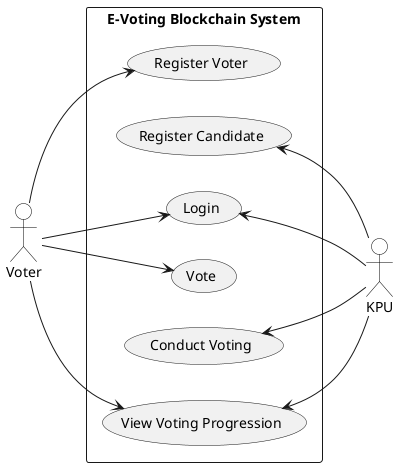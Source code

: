 @startuml use case diagram

left to right direction
skinparam actor {
  BackgroundColor White
  BorderColor Black
}

actor Voter
actor KPU

rectangle "E-Voting Blockchain System"{
usecase "Register Voter" as UC1
usecase "Register Candidate" as UC2
usecase "Login" as UC3
usecase "Vote" as UC4
usecase "Conduct Voting" as UC5
usecase "View Voting Progression" as UC6
}

Voter --> UC1
UC2 <-- KPU
Voter --> UC3
UC3 <-- KPU
Voter --> UC4
UC5 <-- KPU
Voter --> UC6
UC6 <-- KPU

@enduml